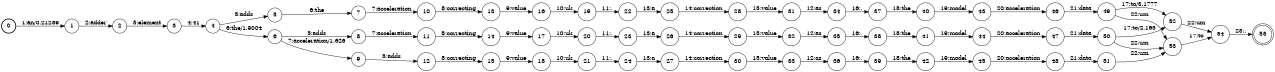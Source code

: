 digraph FST {
rankdir = LR;
size = "8.5,11";
label = "";
center = 1;
orientation = Portrait;
ranksep = "0.4";
nodesep = "0.25";
0 [label = "0", shape = circle, style = bold, fontsize = 14]
	0 -> 1 [label = "1:an/0.21289", fontsize = 14];
1 [label = "1", shape = circle, style = solid, fontsize = 14]
	1 -> 2 [label = "2:adder", fontsize = 14];
2 [label = "2", shape = circle, style = solid, fontsize = 14]
	2 -> 3 [label = "3:element", fontsize = 14];
3 [label = "3", shape = circle, style = solid, fontsize = 14]
	3 -> 4 [label = "4:41", fontsize = 14];
4 [label = "4", shape = circle, style = solid, fontsize = 14]
	4 -> 5 [label = "5:adds", fontsize = 14];
	4 -> 6 [label = "6:the/1.9004", fontsize = 14];
5 [label = "5", shape = circle, style = solid, fontsize = 14]
	5 -> 7 [label = "6:the", fontsize = 14];
6 [label = "6", shape = circle, style = solid, fontsize = 14]
	6 -> 8 [label = "5:adds", fontsize = 14];
	6 -> 9 [label = "7:acceleration/1.626", fontsize = 14];
7 [label = "7", shape = circle, style = solid, fontsize = 14]
	7 -> 10 [label = "7:acceleration", fontsize = 14];
8 [label = "8", shape = circle, style = solid, fontsize = 14]
	8 -> 11 [label = "7:acceleration", fontsize = 14];
9 [label = "9", shape = circle, style = solid, fontsize = 14]
	9 -> 12 [label = "5:adds", fontsize = 14];
10 [label = "10", shape = circle, style = solid, fontsize = 14]
	10 -> 13 [label = "8:correcting", fontsize = 14];
11 [label = "11", shape = circle, style = solid, fontsize = 14]
	11 -> 14 [label = "8:correcting", fontsize = 14];
12 [label = "12", shape = circle, style = solid, fontsize = 14]
	12 -> 15 [label = "8:correcting", fontsize = 14];
13 [label = "13", shape = circle, style = solid, fontsize = 14]
	13 -> 16 [label = "9:value", fontsize = 14];
14 [label = "14", shape = circle, style = solid, fontsize = 14]
	14 -> 17 [label = "9:value", fontsize = 14];
15 [label = "15", shape = circle, style = solid, fontsize = 14]
	15 -> 18 [label = "9:value", fontsize = 14];
16 [label = "16", shape = circle, style = solid, fontsize = 14]
	16 -> 19 [label = "10:uk", fontsize = 14];
17 [label = "17", shape = circle, style = solid, fontsize = 14]
	17 -> 20 [label = "10:uk", fontsize = 14];
18 [label = "18", shape = circle, style = solid, fontsize = 14]
	18 -> 21 [label = "10:uk", fontsize = 14];
19 [label = "19", shape = circle, style = solid, fontsize = 14]
	19 -> 22 [label = "11:,", fontsize = 14];
20 [label = "20", shape = circle, style = solid, fontsize = 14]
	20 -> 23 [label = "11:,", fontsize = 14];
21 [label = "21", shape = circle, style = solid, fontsize = 14]
	21 -> 24 [label = "11:,", fontsize = 14];
22 [label = "22", shape = circle, style = solid, fontsize = 14]
	22 -> 25 [label = "13:a", fontsize = 14];
23 [label = "23", shape = circle, style = solid, fontsize = 14]
	23 -> 26 [label = "13:a", fontsize = 14];
24 [label = "24", shape = circle, style = solid, fontsize = 14]
	24 -> 27 [label = "13:a", fontsize = 14];
25 [label = "25", shape = circle, style = solid, fontsize = 14]
	25 -> 28 [label = "14:correction", fontsize = 14];
26 [label = "26", shape = circle, style = solid, fontsize = 14]
	26 -> 29 [label = "14:correction", fontsize = 14];
27 [label = "27", shape = circle, style = solid, fontsize = 14]
	27 -> 30 [label = "14:correction", fontsize = 14];
28 [label = "28", shape = circle, style = solid, fontsize = 14]
	28 -> 31 [label = "15:value", fontsize = 14];
29 [label = "29", shape = circle, style = solid, fontsize = 14]
	29 -> 32 [label = "15:value", fontsize = 14];
30 [label = "30", shape = circle, style = solid, fontsize = 14]
	30 -> 33 [label = "15:value", fontsize = 14];
31 [label = "31", shape = circle, style = solid, fontsize = 14]
	31 -> 34 [label = "12:as", fontsize = 14];
32 [label = "32", shape = circle, style = solid, fontsize = 14]
	32 -> 35 [label = "12:as", fontsize = 14];
33 [label = "33", shape = circle, style = solid, fontsize = 14]
	33 -> 36 [label = "12:as", fontsize = 14];
34 [label = "34", shape = circle, style = solid, fontsize = 14]
	34 -> 37 [label = "16:,", fontsize = 14];
35 [label = "35", shape = circle, style = solid, fontsize = 14]
	35 -> 38 [label = "16:,", fontsize = 14];
36 [label = "36", shape = circle, style = solid, fontsize = 14]
	36 -> 39 [label = "16:,", fontsize = 14];
37 [label = "37", shape = circle, style = solid, fontsize = 14]
	37 -> 40 [label = "18:the", fontsize = 14];
38 [label = "38", shape = circle, style = solid, fontsize = 14]
	38 -> 41 [label = "18:the", fontsize = 14];
39 [label = "39", shape = circle, style = solid, fontsize = 14]
	39 -> 42 [label = "18:the", fontsize = 14];
40 [label = "40", shape = circle, style = solid, fontsize = 14]
	40 -> 43 [label = "19:model", fontsize = 14];
41 [label = "41", shape = circle, style = solid, fontsize = 14]
	41 -> 44 [label = "19:model", fontsize = 14];
42 [label = "42", shape = circle, style = solid, fontsize = 14]
	42 -> 45 [label = "19:model", fontsize = 14];
43 [label = "43", shape = circle, style = solid, fontsize = 14]
	43 -> 46 [label = "20:acceleration", fontsize = 14];
44 [label = "44", shape = circle, style = solid, fontsize = 14]
	44 -> 47 [label = "20:acceleration", fontsize = 14];
45 [label = "45", shape = circle, style = solid, fontsize = 14]
	45 -> 48 [label = "20:acceleration", fontsize = 14];
46 [label = "46", shape = circle, style = solid, fontsize = 14]
	46 -> 49 [label = "21:data", fontsize = 14];
47 [label = "47", shape = circle, style = solid, fontsize = 14]
	47 -> 50 [label = "21:data", fontsize = 14];
48 [label = "48", shape = circle, style = solid, fontsize = 14]
	48 -> 51 [label = "21:data", fontsize = 14];
49 [label = "49", shape = circle, style = solid, fontsize = 14]
	49 -> 52 [label = "17:to/3.1777", fontsize = 14];
	49 -> 53 [label = "22:um", fontsize = 14];
50 [label = "50", shape = circle, style = solid, fontsize = 14]
	50 -> 52 [label = "17:to/2.165", fontsize = 14];
	50 -> 53 [label = "22:um", fontsize = 14];
51 [label = "51", shape = circle, style = solid, fontsize = 14]
	51 -> 53 [label = "22:um", fontsize = 14];
52 [label = "52", shape = circle, style = solid, fontsize = 14]
	52 -> 54 [label = "22:um", fontsize = 14];
53 [label = "53", shape = circle, style = solid, fontsize = 14]
	53 -> 54 [label = "17:to", fontsize = 14];
54 [label = "54", shape = circle, style = solid, fontsize = 14]
	54 -> 55 [label = "23:.", fontsize = 14];
55 [label = "55", shape = doublecircle, style = solid, fontsize = 14]
}
